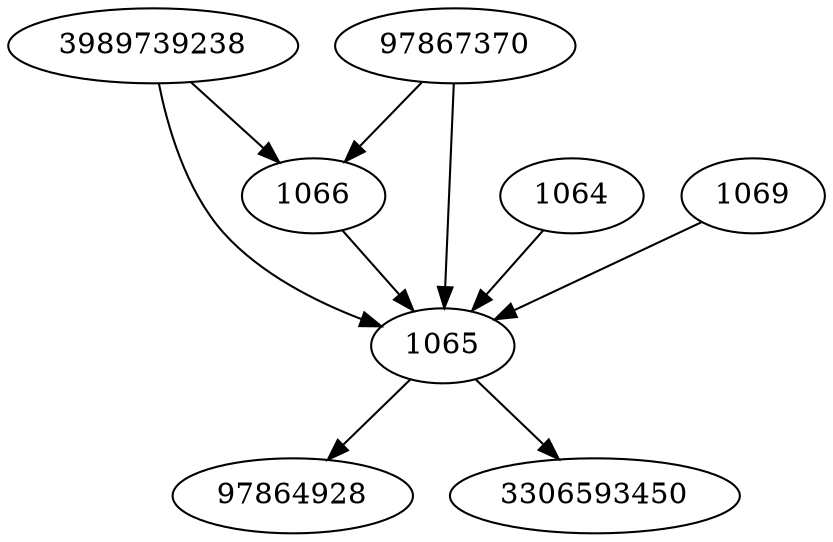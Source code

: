strict digraph  {
97864928;
3989739238;
1064;
1065;
97867370;
1066;
3306593450;
1069;
3989739238 -> 1065;
3989739238 -> 1066;
1064 -> 1065;
1065 -> 97864928;
1065 -> 3306593450;
97867370 -> 1065;
97867370 -> 1066;
1066 -> 1065;
1069 -> 1065;
}

